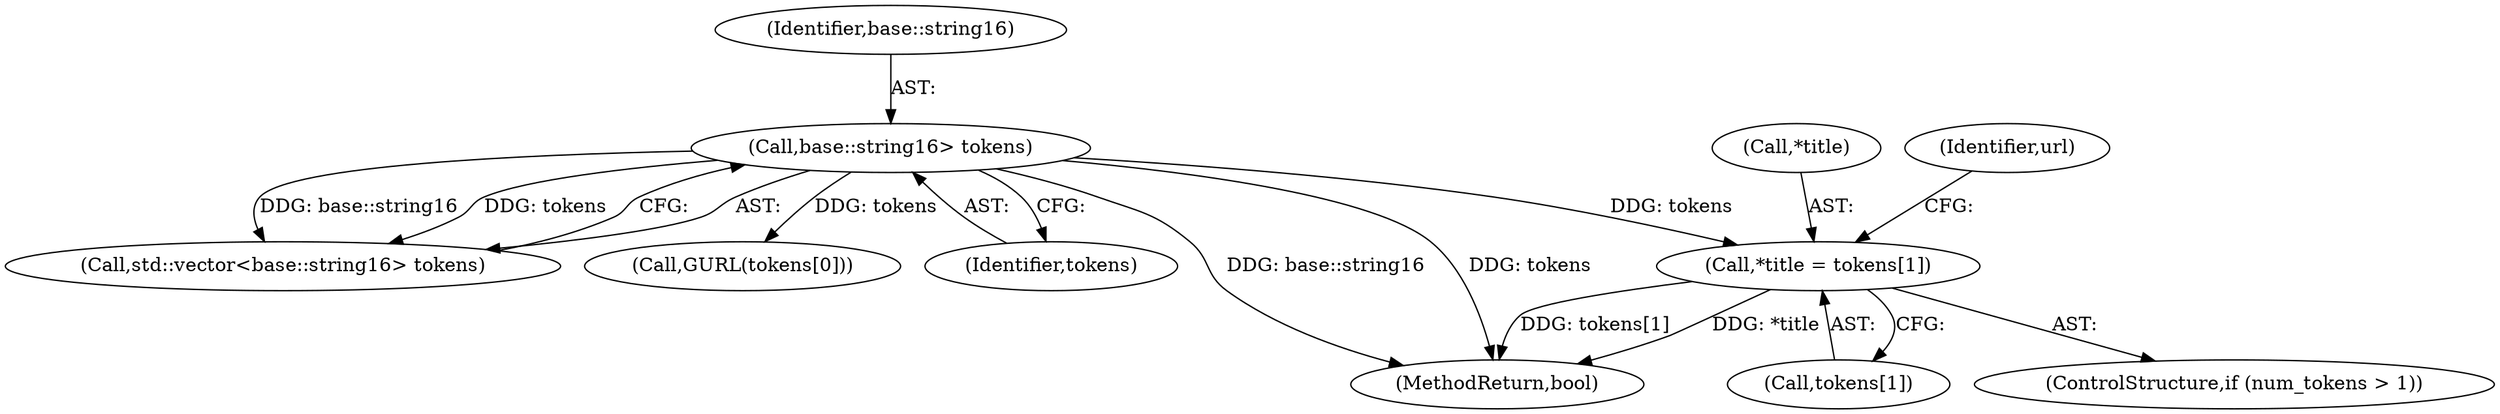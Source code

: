 digraph "0_Chrome_1161a49d663dd395bd639549c2dfe7324f847938_8@array" {
"1000157" [label="(Call,*title = tokens[1])"];
"1000136" [label="(Call,base::string16> tokens)"];
"1000157" [label="(Call,*title = tokens[1])"];
"1000221" [label="(MethodReturn,bool)"];
"1000134" [label="(Call,std::vector<base::string16> tokens)"];
"1000171" [label="(Call,GURL(tokens[0]))"];
"1000138" [label="(Identifier,tokens)"];
"1000153" [label="(ControlStructure,if (num_tokens > 1))"];
"1000160" [label="(Call,tokens[1])"];
"1000158" [label="(Call,*title)"];
"1000136" [label="(Call,base::string16> tokens)"];
"1000137" [label="(Identifier,base::string16)"];
"1000170" [label="(Identifier,url)"];
"1000157" -> "1000153"  [label="AST: "];
"1000157" -> "1000160"  [label="CFG: "];
"1000158" -> "1000157"  [label="AST: "];
"1000160" -> "1000157"  [label="AST: "];
"1000170" -> "1000157"  [label="CFG: "];
"1000157" -> "1000221"  [label="DDG: tokens[1]"];
"1000157" -> "1000221"  [label="DDG: *title"];
"1000136" -> "1000157"  [label="DDG: tokens"];
"1000136" -> "1000134"  [label="AST: "];
"1000136" -> "1000138"  [label="CFG: "];
"1000137" -> "1000136"  [label="AST: "];
"1000138" -> "1000136"  [label="AST: "];
"1000134" -> "1000136"  [label="CFG: "];
"1000136" -> "1000221"  [label="DDG: tokens"];
"1000136" -> "1000221"  [label="DDG: base::string16"];
"1000136" -> "1000134"  [label="DDG: base::string16"];
"1000136" -> "1000134"  [label="DDG: tokens"];
"1000136" -> "1000171"  [label="DDG: tokens"];
}
